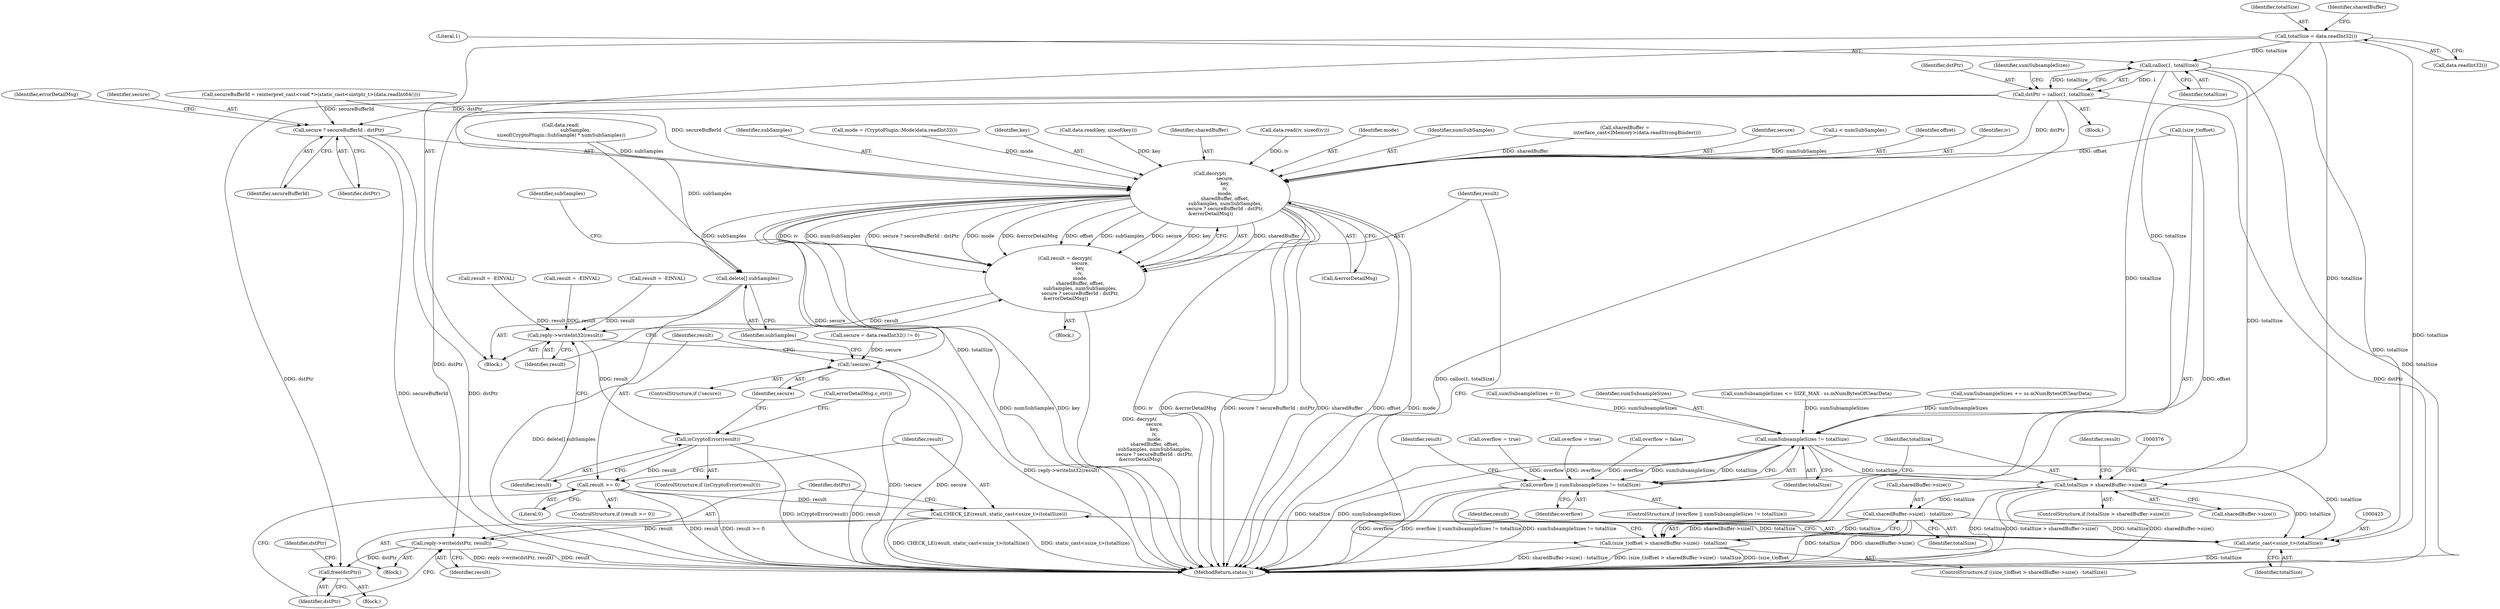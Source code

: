 digraph "0_Android_22f824feac43d5758f9a70b77f2aca840ba62c3b@API" {
"1000237" [label="(Call,totalSize = data.readInt32())"];
"1000283" [label="(Call,calloc(1, totalSize))"];
"1000281" [label="(Call,dstPtr = calloc(1, totalSize))"];
"1000390" [label="(Call,decrypt(\n                    secure,\n                    key,\n                    iv,\n                    mode,\n                    sharedBuffer, offset,\n                    subSamples, numSubSamples,\n                    secure ? secureBufferId : dstPtr,\n &errorDetailMsg))"];
"1000388" [label="(Call,result = decrypt(\n                    secure,\n                    key,\n                    iv,\n                    mode,\n                    sharedBuffer, offset,\n                    subSamples, numSubSamples,\n                    secure ? secureBufferId : dstPtr,\n &errorDetailMsg))"];
"1000405" [label="(Call,reply->writeInt32(result))"];
"1000408" [label="(Call,isCryptoError(result))"];
"1000418" [label="(Call,result >= 0)"];
"1000422" [label="(Call,CHECK_LE(result, static_cast<ssize_t>(totalSize)))"];
"1000427" [label="(Call,reply->write(dstPtr, result))"];
"1000430" [label="(Call,free(dstPtr))"];
"1000414" [label="(Call,!secure)"];
"1000435" [label="(Call,delete[] subSamples)"];
"1000399" [label="(Call,secure ? secureBufferId : dstPtr)"];
"1000354" [label="(Call,sumSubsampleSizes != totalSize)"];
"1000352" [label="(Call,overflow || sumSubsampleSizes != totalSize)"];
"1000364" [label="(Call,totalSize > sharedBuffer->size())"];
"1000378" [label="(Call,sharedBuffer->size() - totalSize)"];
"1000374" [label="(Call,(size_t)offset > sharedBuffer->size() - totalSize)"];
"1000424" [label="(Call,static_cast<ssize_t>(totalSize))"];
"1000483" [label="(MethodReturn,status_t)"];
"1000393" [label="(Identifier,iv)"];
"1000412" [label="(Call,errorDetailMsg.c_str())"];
"1000397" [label="(Identifier,subSamples)"];
"1000424" [label="(Call,static_cast<ssize_t>(totalSize))"];
"1000415" [label="(Identifier,secure)"];
"1000403" [label="(Call,&errorDetailMsg)"];
"1000364" [label="(Call,totalSize > sharedBuffer->size())"];
"1000408" [label="(Call,isCryptoError(result))"];
"1000378" [label="(Call,sharedBuffer->size() - totalSize)"];
"1000290" [label="(Identifier,sumSubsampleSizes)"];
"1000348" [label="(Call,overflow = true)"];
"1000413" [label="(ControlStructure,if (!secure))"];
"1000380" [label="(Identifier,totalSize)"];
"1000356" [label="(Identifier,totalSize)"];
"1000221" [label="(Call,mode = (CryptoPlugin::Mode)data.readInt32())"];
"1000209" [label="(Block,)"];
"1000261" [label="(Call,data.read(\n                    subSamples,\n sizeof(CryptoPlugin::SubSample) * numSubSamples))"];
"1000363" [label="(ControlStructure,if (totalSize > sharedBuffer->size()))"];
"1000282" [label="(Identifier,dstPtr)"];
"1000368" [label="(Call,result = -EINVAL)"];
"1000285" [label="(Identifier,totalSize)"];
"1000238" [label="(Identifier,totalSize)"];
"1000392" [label="(Identifier,key)"];
"1000426" [label="(Identifier,totalSize)"];
"1000435" [label="(Call,delete[] subSamples)"];
"1000405" [label="(Call,reply->writeInt32(result))"];
"1000215" [label="(Call,secure = data.readInt32() != 0)"];
"1000433" [label="(Identifier,dstPtr)"];
"1000355" [label="(Identifier,sumSubsampleSizes)"];
"1000431" [label="(Identifier,dstPtr)"];
"1000365" [label="(Identifier,totalSize)"];
"1000422" [label="(Call,CHECK_LE(result, static_cast<ssize_t>(totalSize)))"];
"1000406" [label="(Identifier,result)"];
"1000414" [label="(Call,!secure)"];
"1000358" [label="(Call,result = -EINVAL)"];
"1000280" [label="(Block,)"];
"1000293" [label="(Call,overflow = false)"];
"1000379" [label="(Call,sharedBuffer->size())"];
"1000429" [label="(Identifier,result)"];
"1000416" [label="(Block,)"];
"1000375" [label="(Call,(size_t)offset)"];
"1000388" [label="(Call,result = decrypt(\n                    secure,\n                    key,\n                    iv,\n                    mode,\n                    sharedBuffer, offset,\n                    subSamples, numSubSamples,\n                    secure ? secureBufferId : dstPtr,\n &errorDetailMsg))"];
"1000428" [label="(Identifier,dstPtr)"];
"1000227" [label="(Call,data.read(key, sizeof(key)))"];
"1000400" [label="(Identifier,secure)"];
"1000333" [label="(Call,sumSubsampleSizes <= SIZE_MAX - ss.mNumBytesOfClearData)"];
"1000383" [label="(Identifier,result)"];
"1000387" [label="(Block,)"];
"1000341" [label="(Call,sumSubsampleSizes += ss.mNumBytesOfClearData)"];
"1000353" [label="(Identifier,overflow)"];
"1000237" [label="(Call,totalSize = data.readInt32())"];
"1000390" [label="(Call,decrypt(\n                    secure,\n                    key,\n                    iv,\n                    mode,\n                    sharedBuffer, offset,\n                    subSamples, numSubSamples,\n                    secure ? secureBufferId : dstPtr,\n &errorDetailMsg))"];
"1000399" [label="(Call,secure ? secureBufferId : dstPtr)"];
"1000382" [label="(Call,result = -EINVAL)"];
"1000389" [label="(Identifier,result)"];
"1000283" [label="(Call,calloc(1, totalSize))"];
"1000409" [label="(Identifier,result)"];
"1000352" [label="(Call,overflow || sumSubsampleSizes != totalSize)"];
"1000427" [label="(Call,reply->write(dstPtr, result))"];
"1000436" [label="(Identifier,subSamples)"];
"1000289" [label="(Call,sumSubsampleSizes = 0)"];
"1000351" [label="(ControlStructure,if (overflow || sumSubsampleSizes != totalSize))"];
"1000242" [label="(Identifier,sharedBuffer)"];
"1000407" [label="(ControlStructure,if (isCryptoError(result)))"];
"1000359" [label="(Identifier,result)"];
"1000395" [label="(Identifier,sharedBuffer)"];
"1000232" [label="(Call,data.read(iv, sizeof(iv)))"];
"1000401" [label="(Identifier,secureBufferId)"];
"1000284" [label="(Literal,1)"];
"1000420" [label="(Literal,0)"];
"1000418" [label="(Call,result >= 0)"];
"1000430" [label="(Call,free(dstPtr))"];
"1000354" [label="(Call,sumSubsampleSizes != totalSize)"];
"1000404" [label="(Identifier,errorDetailMsg)"];
"1000369" [label="(Identifier,result)"];
"1000366" [label="(Call,sharedBuffer->size())"];
"1000394" [label="(Identifier,mode)"];
"1000419" [label="(Identifier,result)"];
"1000272" [label="(Call,secureBufferId = reinterpret_cast<void *>(static_cast<uintptr_t>(data.readInt64())))"];
"1000402" [label="(Identifier,dstPtr)"];
"1000421" [label="(Block,)"];
"1000417" [label="(ControlStructure,if (result >= 0))"];
"1000329" [label="(Call,overflow = true)"];
"1000398" [label="(Identifier,numSubSamples)"];
"1000438" [label="(Identifier,subSamples)"];
"1000281" [label="(Call,dstPtr = calloc(1, totalSize))"];
"1000241" [label="(Call,sharedBuffer =\n                interface_cast<IMemory>(data.readStrongBinder()))"];
"1000391" [label="(Identifier,secure)"];
"1000423" [label="(Identifier,result)"];
"1000301" [label="(Call,i < numSubSamples)"];
"1000239" [label="(Call,data.readInt32())"];
"1000374" [label="(Call,(size_t)offset > sharedBuffer->size() - totalSize)"];
"1000373" [label="(ControlStructure,if ((size_t)offset > sharedBuffer->size() - totalSize))"];
"1000396" [label="(Identifier,offset)"];
"1000237" -> "1000209"  [label="AST: "];
"1000237" -> "1000239"  [label="CFG: "];
"1000238" -> "1000237"  [label="AST: "];
"1000239" -> "1000237"  [label="AST: "];
"1000242" -> "1000237"  [label="CFG: "];
"1000237" -> "1000483"  [label="DDG: totalSize"];
"1000237" -> "1000283"  [label="DDG: totalSize"];
"1000237" -> "1000354"  [label="DDG: totalSize"];
"1000237" -> "1000364"  [label="DDG: totalSize"];
"1000237" -> "1000424"  [label="DDG: totalSize"];
"1000283" -> "1000281"  [label="AST: "];
"1000283" -> "1000285"  [label="CFG: "];
"1000284" -> "1000283"  [label="AST: "];
"1000285" -> "1000283"  [label="AST: "];
"1000281" -> "1000283"  [label="CFG: "];
"1000283" -> "1000483"  [label="DDG: totalSize"];
"1000283" -> "1000281"  [label="DDG: 1"];
"1000283" -> "1000281"  [label="DDG: totalSize"];
"1000283" -> "1000354"  [label="DDG: totalSize"];
"1000283" -> "1000364"  [label="DDG: totalSize"];
"1000283" -> "1000424"  [label="DDG: totalSize"];
"1000281" -> "1000280"  [label="AST: "];
"1000282" -> "1000281"  [label="AST: "];
"1000290" -> "1000281"  [label="CFG: "];
"1000281" -> "1000483"  [label="DDG: dstPtr"];
"1000281" -> "1000483"  [label="DDG: calloc(1, totalSize)"];
"1000281" -> "1000390"  [label="DDG: dstPtr"];
"1000281" -> "1000399"  [label="DDG: dstPtr"];
"1000281" -> "1000427"  [label="DDG: dstPtr"];
"1000281" -> "1000430"  [label="DDG: dstPtr"];
"1000390" -> "1000388"  [label="AST: "];
"1000390" -> "1000403"  [label="CFG: "];
"1000391" -> "1000390"  [label="AST: "];
"1000392" -> "1000390"  [label="AST: "];
"1000393" -> "1000390"  [label="AST: "];
"1000394" -> "1000390"  [label="AST: "];
"1000395" -> "1000390"  [label="AST: "];
"1000396" -> "1000390"  [label="AST: "];
"1000397" -> "1000390"  [label="AST: "];
"1000398" -> "1000390"  [label="AST: "];
"1000399" -> "1000390"  [label="AST: "];
"1000403" -> "1000390"  [label="AST: "];
"1000388" -> "1000390"  [label="CFG: "];
"1000390" -> "1000483"  [label="DDG: offset"];
"1000390" -> "1000483"  [label="DDG: mode"];
"1000390" -> "1000483"  [label="DDG: numSubSamples"];
"1000390" -> "1000483"  [label="DDG: key"];
"1000390" -> "1000483"  [label="DDG: iv"];
"1000390" -> "1000483"  [label="DDG: &errorDetailMsg"];
"1000390" -> "1000483"  [label="DDG: secure ? secureBufferId : dstPtr"];
"1000390" -> "1000483"  [label="DDG: sharedBuffer"];
"1000390" -> "1000388"  [label="DDG: sharedBuffer"];
"1000390" -> "1000388"  [label="DDG: iv"];
"1000390" -> "1000388"  [label="DDG: numSubSamples"];
"1000390" -> "1000388"  [label="DDG: secure ? secureBufferId : dstPtr"];
"1000390" -> "1000388"  [label="DDG: mode"];
"1000390" -> "1000388"  [label="DDG: &errorDetailMsg"];
"1000390" -> "1000388"  [label="DDG: offset"];
"1000390" -> "1000388"  [label="DDG: subSamples"];
"1000390" -> "1000388"  [label="DDG: secure"];
"1000390" -> "1000388"  [label="DDG: key"];
"1000227" -> "1000390"  [label="DDG: key"];
"1000232" -> "1000390"  [label="DDG: iv"];
"1000221" -> "1000390"  [label="DDG: mode"];
"1000241" -> "1000390"  [label="DDG: sharedBuffer"];
"1000375" -> "1000390"  [label="DDG: offset"];
"1000261" -> "1000390"  [label="DDG: subSamples"];
"1000301" -> "1000390"  [label="DDG: numSubSamples"];
"1000272" -> "1000390"  [label="DDG: secureBufferId"];
"1000390" -> "1000414"  [label="DDG: secure"];
"1000390" -> "1000435"  [label="DDG: subSamples"];
"1000388" -> "1000387"  [label="AST: "];
"1000389" -> "1000388"  [label="AST: "];
"1000406" -> "1000388"  [label="CFG: "];
"1000388" -> "1000483"  [label="DDG: decrypt(\n                    secure,\n                    key,\n                    iv,\n                    mode,\n                    sharedBuffer, offset,\n                    subSamples, numSubSamples,\n                    secure ? secureBufferId : dstPtr,\n &errorDetailMsg)"];
"1000388" -> "1000405"  [label="DDG: result"];
"1000405" -> "1000209"  [label="AST: "];
"1000405" -> "1000406"  [label="CFG: "];
"1000406" -> "1000405"  [label="AST: "];
"1000409" -> "1000405"  [label="CFG: "];
"1000405" -> "1000483"  [label="DDG: reply->writeInt32(result)"];
"1000368" -> "1000405"  [label="DDG: result"];
"1000382" -> "1000405"  [label="DDG: result"];
"1000358" -> "1000405"  [label="DDG: result"];
"1000405" -> "1000408"  [label="DDG: result"];
"1000408" -> "1000407"  [label="AST: "];
"1000408" -> "1000409"  [label="CFG: "];
"1000409" -> "1000408"  [label="AST: "];
"1000412" -> "1000408"  [label="CFG: "];
"1000415" -> "1000408"  [label="CFG: "];
"1000408" -> "1000483"  [label="DDG: result"];
"1000408" -> "1000483"  [label="DDG: isCryptoError(result)"];
"1000408" -> "1000418"  [label="DDG: result"];
"1000418" -> "1000417"  [label="AST: "];
"1000418" -> "1000420"  [label="CFG: "];
"1000419" -> "1000418"  [label="AST: "];
"1000420" -> "1000418"  [label="AST: "];
"1000423" -> "1000418"  [label="CFG: "];
"1000431" -> "1000418"  [label="CFG: "];
"1000418" -> "1000483"  [label="DDG: result >= 0"];
"1000418" -> "1000483"  [label="DDG: result"];
"1000418" -> "1000422"  [label="DDG: result"];
"1000422" -> "1000421"  [label="AST: "];
"1000422" -> "1000424"  [label="CFG: "];
"1000423" -> "1000422"  [label="AST: "];
"1000424" -> "1000422"  [label="AST: "];
"1000428" -> "1000422"  [label="CFG: "];
"1000422" -> "1000483"  [label="DDG: CHECK_LE(result, static_cast<ssize_t>(totalSize))"];
"1000422" -> "1000483"  [label="DDG: static_cast<ssize_t>(totalSize)"];
"1000424" -> "1000422"  [label="DDG: totalSize"];
"1000422" -> "1000427"  [label="DDG: result"];
"1000427" -> "1000421"  [label="AST: "];
"1000427" -> "1000429"  [label="CFG: "];
"1000428" -> "1000427"  [label="AST: "];
"1000429" -> "1000427"  [label="AST: "];
"1000431" -> "1000427"  [label="CFG: "];
"1000427" -> "1000483"  [label="DDG: reply->write(dstPtr, result)"];
"1000427" -> "1000483"  [label="DDG: result"];
"1000427" -> "1000430"  [label="DDG: dstPtr"];
"1000430" -> "1000416"  [label="AST: "];
"1000430" -> "1000431"  [label="CFG: "];
"1000431" -> "1000430"  [label="AST: "];
"1000433" -> "1000430"  [label="CFG: "];
"1000414" -> "1000413"  [label="AST: "];
"1000414" -> "1000415"  [label="CFG: "];
"1000415" -> "1000414"  [label="AST: "];
"1000419" -> "1000414"  [label="CFG: "];
"1000436" -> "1000414"  [label="CFG: "];
"1000414" -> "1000483"  [label="DDG: !secure"];
"1000414" -> "1000483"  [label="DDG: secure"];
"1000215" -> "1000414"  [label="DDG: secure"];
"1000435" -> "1000209"  [label="AST: "];
"1000435" -> "1000436"  [label="CFG: "];
"1000436" -> "1000435"  [label="AST: "];
"1000438" -> "1000435"  [label="CFG: "];
"1000435" -> "1000483"  [label="DDG: delete[] subSamples"];
"1000261" -> "1000435"  [label="DDG: subSamples"];
"1000399" -> "1000401"  [label="CFG: "];
"1000399" -> "1000402"  [label="CFG: "];
"1000400" -> "1000399"  [label="AST: "];
"1000401" -> "1000399"  [label="AST: "];
"1000402" -> "1000399"  [label="AST: "];
"1000404" -> "1000399"  [label="CFG: "];
"1000399" -> "1000483"  [label="DDG: secureBufferId"];
"1000399" -> "1000483"  [label="DDG: dstPtr"];
"1000272" -> "1000399"  [label="DDG: secureBufferId"];
"1000354" -> "1000352"  [label="AST: "];
"1000354" -> "1000356"  [label="CFG: "];
"1000355" -> "1000354"  [label="AST: "];
"1000356" -> "1000354"  [label="AST: "];
"1000352" -> "1000354"  [label="CFG: "];
"1000354" -> "1000483"  [label="DDG: totalSize"];
"1000354" -> "1000483"  [label="DDG: sumSubsampleSizes"];
"1000354" -> "1000352"  [label="DDG: sumSubsampleSizes"];
"1000354" -> "1000352"  [label="DDG: totalSize"];
"1000333" -> "1000354"  [label="DDG: sumSubsampleSizes"];
"1000289" -> "1000354"  [label="DDG: sumSubsampleSizes"];
"1000341" -> "1000354"  [label="DDG: sumSubsampleSizes"];
"1000354" -> "1000364"  [label="DDG: totalSize"];
"1000354" -> "1000424"  [label="DDG: totalSize"];
"1000352" -> "1000351"  [label="AST: "];
"1000352" -> "1000353"  [label="CFG: "];
"1000353" -> "1000352"  [label="AST: "];
"1000359" -> "1000352"  [label="CFG: "];
"1000365" -> "1000352"  [label="CFG: "];
"1000352" -> "1000483"  [label="DDG: overflow"];
"1000352" -> "1000483"  [label="DDG: overflow || sumSubsampleSizes != totalSize"];
"1000352" -> "1000483"  [label="DDG: sumSubsampleSizes != totalSize"];
"1000348" -> "1000352"  [label="DDG: overflow"];
"1000293" -> "1000352"  [label="DDG: overflow"];
"1000329" -> "1000352"  [label="DDG: overflow"];
"1000364" -> "1000363"  [label="AST: "];
"1000364" -> "1000366"  [label="CFG: "];
"1000365" -> "1000364"  [label="AST: "];
"1000366" -> "1000364"  [label="AST: "];
"1000369" -> "1000364"  [label="CFG: "];
"1000376" -> "1000364"  [label="CFG: "];
"1000364" -> "1000483"  [label="DDG: totalSize"];
"1000364" -> "1000483"  [label="DDG: totalSize > sharedBuffer->size()"];
"1000364" -> "1000483"  [label="DDG: sharedBuffer->size()"];
"1000364" -> "1000378"  [label="DDG: totalSize"];
"1000364" -> "1000424"  [label="DDG: totalSize"];
"1000378" -> "1000374"  [label="AST: "];
"1000378" -> "1000380"  [label="CFG: "];
"1000379" -> "1000378"  [label="AST: "];
"1000380" -> "1000378"  [label="AST: "];
"1000374" -> "1000378"  [label="CFG: "];
"1000378" -> "1000483"  [label="DDG: totalSize"];
"1000378" -> "1000483"  [label="DDG: sharedBuffer->size()"];
"1000378" -> "1000374"  [label="DDG: sharedBuffer->size()"];
"1000378" -> "1000374"  [label="DDG: totalSize"];
"1000378" -> "1000424"  [label="DDG: totalSize"];
"1000374" -> "1000373"  [label="AST: "];
"1000375" -> "1000374"  [label="AST: "];
"1000383" -> "1000374"  [label="CFG: "];
"1000389" -> "1000374"  [label="CFG: "];
"1000374" -> "1000483"  [label="DDG: (size_t)offset"];
"1000374" -> "1000483"  [label="DDG: sharedBuffer->size() - totalSize"];
"1000374" -> "1000483"  [label="DDG: (size_t)offset > sharedBuffer->size() - totalSize"];
"1000375" -> "1000374"  [label="DDG: offset"];
"1000424" -> "1000426"  [label="CFG: "];
"1000425" -> "1000424"  [label="AST: "];
"1000426" -> "1000424"  [label="AST: "];
"1000424" -> "1000483"  [label="DDG: totalSize"];
}
